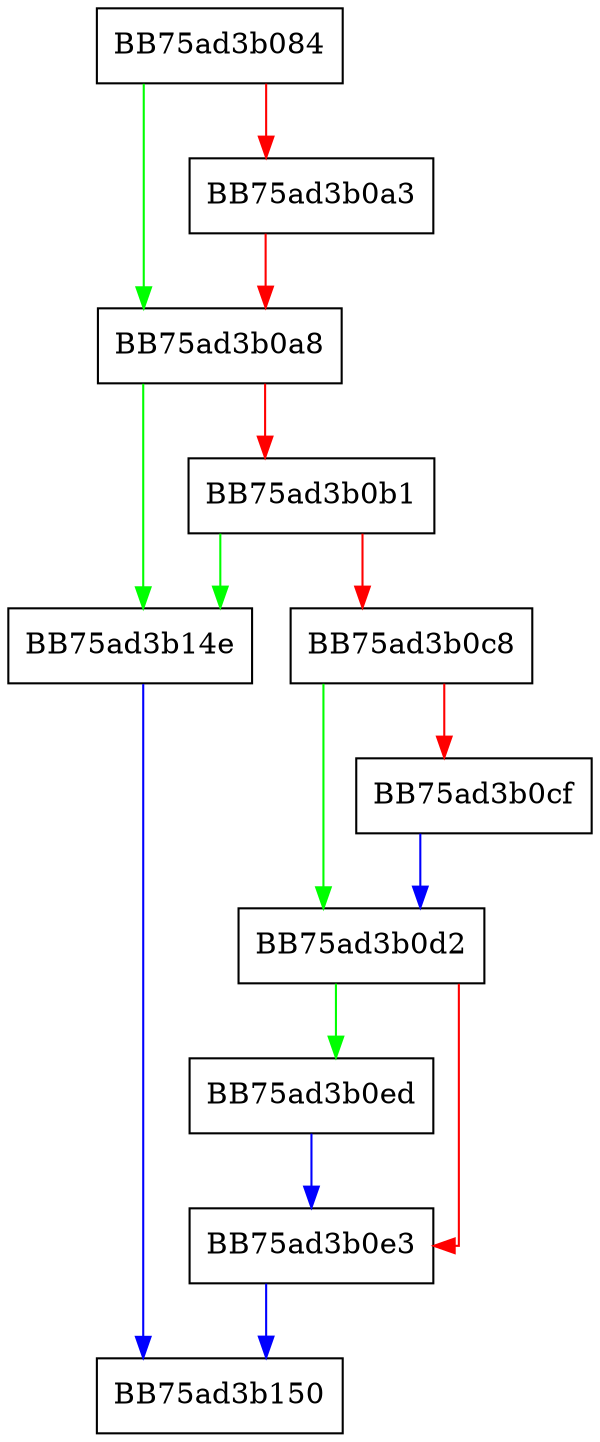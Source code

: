 digraph remove_data {
  node [shape="box"];
  graph [splines=ortho];
  BB75ad3b084 -> BB75ad3b0a8 [color="green"];
  BB75ad3b084 -> BB75ad3b0a3 [color="red"];
  BB75ad3b0a3 -> BB75ad3b0a8 [color="red"];
  BB75ad3b0a8 -> BB75ad3b14e [color="green"];
  BB75ad3b0a8 -> BB75ad3b0b1 [color="red"];
  BB75ad3b0b1 -> BB75ad3b14e [color="green"];
  BB75ad3b0b1 -> BB75ad3b0c8 [color="red"];
  BB75ad3b0c8 -> BB75ad3b0d2 [color="green"];
  BB75ad3b0c8 -> BB75ad3b0cf [color="red"];
  BB75ad3b0cf -> BB75ad3b0d2 [color="blue"];
  BB75ad3b0d2 -> BB75ad3b0ed [color="green"];
  BB75ad3b0d2 -> BB75ad3b0e3 [color="red"];
  BB75ad3b0e3 -> BB75ad3b150 [color="blue"];
  BB75ad3b0ed -> BB75ad3b0e3 [color="blue"];
  BB75ad3b14e -> BB75ad3b150 [color="blue"];
}